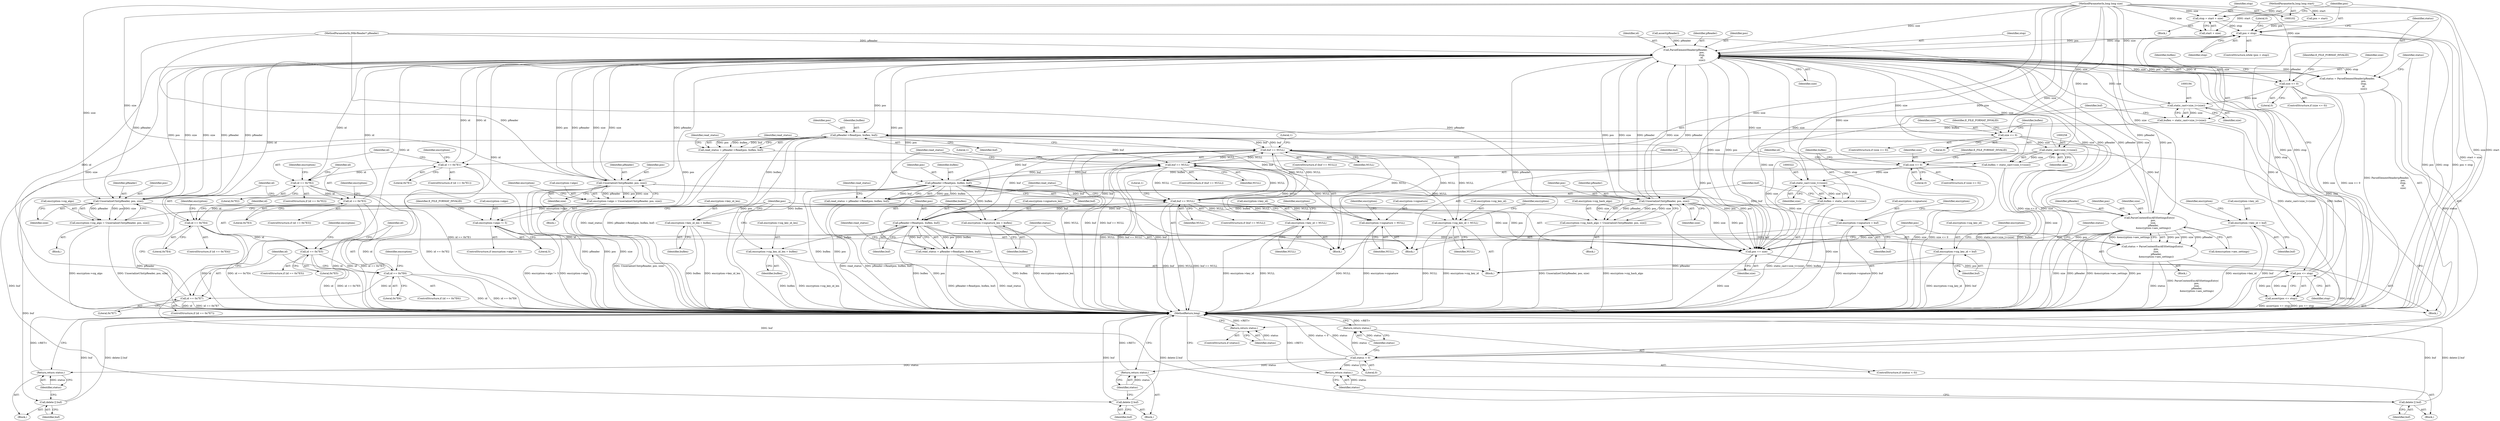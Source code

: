 digraph "1_Android_04839626ed859623901ebd3a5fd483982186b59d_187@integer" {
"1000117" [label="(Call,stop = start + size)"];
"1000103" [label="(MethodParameterIn,long long start)"];
"1000104" [label="(MethodParameterIn,long long size)"];
"1000123" [label="(Call,pos < stop)"];
"1000132" [label="(Call,ParseElementHeader(pReader,\n                                           pos,\n                                           stop,\n                                           id,\n                                           size))"];
"1000130" [label="(Call,status = ParseElementHeader(pReader,\n                                           pos,\n                                           stop,\n                                           id,\n                                           size))"];
"1000139" [label="(Call,status < 0)"];
"1000142" [label="(Return,return status;)"];
"1000217" [label="(Return,return status;)"];
"1000281" [label="(Return,return status;)"];
"1000345" [label="(Return,return status;)"];
"1000145" [label="(Call,id == 0x7E1)"];
"1000167" [label="(Call,id == 0x7E2)"];
"1000231" [label="(Call,id == 0x7E3)"];
"1000295" [label="(Call,id == 0x7E4)"];
"1000359" [label="(Call,id == 0x7E5)"];
"1000373" [label="(Call,id == 0x7E6)"];
"1000387" [label="(Call,id == 0x7E7)"];
"1000153" [label="(Call,UnserializeUInt(pReader, pos, size))"];
"1000149" [label="(Call,encryption->algo = UnserializeUInt(pReader, pos, size))"];
"1000158" [label="(Call,encryption->algo != 5)"];
"1000406" [label="(Call,pos += size)"];
"1000410" [label="(Call,pos <= stop)"];
"1000409" [label="(Call,assert(pos <= stop))"];
"1000185" [label="(Call,size <= 0)"];
"1000193" [label="(Call,static_cast<size_t>(size))"];
"1000191" [label="(Call,buflen = static_cast<size_t>(size))"];
"1000208" [label="(Call,pReader->Read(pos, buflen, buf))"];
"1000199" [label="(Call,buf == NULL)"];
"1000174" [label="(Call,encryption->key_id = NULL)"];
"1000238" [label="(Call,encryption->signature = NULL)"];
"1000263" [label="(Call,buf == NULL)"];
"1000272" [label="(Call,pReader->Read(pos, buflen, buf))"];
"1000270" [label="(Call,read_status = pReader->Read(pos, buflen, buf))"];
"1000279" [label="(Call,delete [] buf)"];
"1000283" [label="(Call,encryption->signature = buf)"];
"1000288" [label="(Call,encryption->signature_len = buflen)"];
"1000327" [label="(Call,buf == NULL)"];
"1000302" [label="(Call,encryption->sig_key_id = NULL)"];
"1000336" [label="(Call,pReader->Read(pos, buflen, buf))"];
"1000334" [label="(Call,read_status = pReader->Read(pos, buflen, buf))"];
"1000343" [label="(Call,delete [] buf)"];
"1000347" [label="(Call,encryption->sig_key_id = buf)"];
"1000352" [label="(Call,encryption->sig_key_id_len = buflen)"];
"1000206" [label="(Call,read_status = pReader->Read(pos, buflen, buf))"];
"1000215" [label="(Call,delete [] buf)"];
"1000219" [label="(Call,encryption->key_id = buf)"];
"1000224" [label="(Call,encryption->key_id_len = buflen)"];
"1000249" [label="(Call,size <= 0)"];
"1000257" [label="(Call,static_cast<size_t>(size))"];
"1000255" [label="(Call,buflen = static_cast<size_t>(size))"];
"1000313" [label="(Call,size <= 0)"];
"1000321" [label="(Call,static_cast<size_t>(size))"];
"1000319" [label="(Call,buflen = static_cast<size_t>(size))"];
"1000367" [label="(Call,UnserializeUInt(pReader, pos, size))"];
"1000363" [label="(Call,encryption->sig_algo = UnserializeUInt(pReader, pos, size))"];
"1000381" [label="(Call,UnserializeUInt(pReader, pos, size))"];
"1000377" [label="(Call,encryption->sig_hash_algo = UnserializeUInt(pReader, pos, size))"];
"1000394" [label="(Call,ParseContentEncAESSettingsEntry(\n          pos,\n          size,\n          pReader,\n          &encryption->aes_settings))"];
"1000392" [label="(Call,status = ParseContentEncAESSettingsEntry(\n          pos,\n          size,\n          pReader,\n          &encryption->aes_settings))"];
"1000404" [label="(Return,return status;)"];
"1000231" [label="(Call,id == 0x7E3)"];
"1000383" [label="(Identifier,pos)"];
"1000321" [label="(Call,static_cast<size_t>(size))"];
"1000170" [label="(Block,)"];
"1000200" [label="(Identifier,buf)"];
"1000332" [label="(Literal,1)"];
"1000284" [label="(Call,encryption->signature)"];
"1000347" [label="(Call,encryption->sig_key_id = buf)"];
"1000314" [label="(Identifier,size)"];
"1000256" [label="(Identifier,buflen)"];
"1000118" [label="(Identifier,stop)"];
"1000147" [label="(Literal,0x7E1)"];
"1000207" [label="(Identifier,read_status)"];
"1000108" [label="(Call,assert(pReader))"];
"1000249" [label="(Call,size <= 0)"];
"1000262" [label="(ControlStructure,if (buf == NULL))"];
"1000225" [label="(Call,encryption->key_id_len)"];
"1000133" [label="(Identifier,pReader)"];
"1000344" [label="(Identifier,buf)"];
"1000348" [label="(Call,encryption->sig_key_id)"];
"1000404" [label="(Return,return status;)"];
"1000283" [label="(Call,encryption->signature = buf)"];
"1000210" [label="(Identifier,buflen)"];
"1000278" [label="(Block,)"];
"1000178" [label="(Identifier,NULL)"];
"1000199" [label="(Call,buf == NULL)"];
"1000137" [label="(Identifier,size)"];
"1000289" [label="(Call,encryption->signature_len)"];
"1000149" [label="(Call,encryption->algo = UnserializeUInt(pReader, pos, size))"];
"1000123" [label="(Call,pos < stop)"];
"1000410" [label="(Call,pos <= stop)"];
"1000370" [label="(Identifier,size)"];
"1000134" [label="(Identifier,pos)"];
"1000157" [label="(ControlStructure,if (encryption->algo != 5))"];
"1000228" [label="(Identifier,buflen)"];
"1000132" [label="(Call,ParseElementHeader(pReader,\n                                           pos,\n                                           stop,\n                                           id,\n                                           size))"];
"1000309" [label="(Identifier,encryption)"];
"1000337" [label="(Identifier,pos)"];
"1000234" [label="(Block,)"];
"1000259" [label="(Identifier,size)"];
"1000317" [label="(Identifier,E_FILE_FORMAT_INVALID)"];
"1000356" [label="(Identifier,buflen)"];
"1000124" [label="(Identifier,pos)"];
"1000319" [label="(Call,buflen = static_cast<size_t>(size))"];
"1000257" [label="(Call,static_cast<size_t>(size))"];
"1000271" [label="(Identifier,read_status)"];
"1000381" [label="(Call,UnserializeUInt(pReader, pos, size))"];
"1000146" [label="(Identifier,id)"];
"1000292" [label="(Identifier,buflen)"];
"1000219" [label="(Call,encryption->key_id = buf)"];
"1000275" [label="(Identifier,buf)"];
"1000328" [label="(Identifier,buf)"];
"1000394" [label="(Call,ParseContentEncAESSettingsEntry(\n          pos,\n          size,\n          pReader,\n          &encryption->aes_settings))"];
"1000242" [label="(Identifier,NULL)"];
"1000343" [label="(Call,delete [] buf)"];
"1000323" [label="(Identifier,size)"];
"1000230" [label="(ControlStructure,if (id == 0x7E3))"];
"1000377" [label="(Call,encryption->sig_hash_algo = UnserializeUInt(pReader, pos, size))"];
"1000280" [label="(Identifier,buf)"];
"1000195" [label="(Identifier,size)"];
"1000403" [label="(Identifier,status)"];
"1000245" [label="(Identifier,encryption)"];
"1000329" [label="(Identifier,NULL)"];
"1000393" [label="(Identifier,status)"];
"1000144" [label="(ControlStructure,if (id == 0x7E1))"];
"1000125" [label="(Identifier,stop)"];
"1000303" [label="(Call,encryption->sig_key_id)"];
"1000107" [label="(Block,)"];
"1000398" [label="(Call,&encryption->aes_settings)"];
"1000407" [label="(Identifier,pos)"];
"1000313" [label="(Call,size <= 0)"];
"1000335" [label="(Identifier,read_status)"];
"1000352" [label="(Call,encryption->sig_key_id_len = buflen)"];
"1000287" [label="(Identifier,buf)"];
"1000226" [label="(Identifier,encryption)"];
"1000131" [label="(Identifier,status)"];
"1000264" [label="(Identifier,buf)"];
"1000334" [label="(Call,read_status = pReader->Read(pos, buflen, buf))"];
"1000138" [label="(ControlStructure,if (status < 0))"];
"1000358" [label="(ControlStructure,if (id == 0x7E5))"];
"1000406" [label="(Call,pos += size)"];
"1000162" [label="(Literal,5)"];
"1000143" [label="(Identifier,status)"];
"1000302" [label="(Call,encryption->sig_key_id = NULL)"];
"1000130" [label="(Call,status = ParseElementHeader(pReader,\n                                           pos,\n                                           stop,\n                                           id,\n                                           size))"];
"1000216" [label="(Identifier,buf)"];
"1000184" [label="(ControlStructure,if (size <= 0))"];
"1000367" [label="(Call,UnserializeUInt(pReader, pos, size))"];
"1000238" [label="(Call,encryption->signature = NULL)"];
"1000175" [label="(Call,encryption->key_id)"];
"1000141" [label="(Literal,0)"];
"1000117" [label="(Call,stop = start + size)"];
"1000277" [label="(Identifier,read_status)"];
"1000250" [label="(Identifier,size)"];
"1000376" [label="(Block,)"];
"1000172" [label="(Identifier,encryption)"];
"1000268" [label="(Literal,1)"];
"1000191" [label="(Call,buflen = static_cast<size_t>(size))"];
"1000140" [label="(Identifier,status)"];
"1000389" [label="(Literal,0x7E7)"];
"1000392" [label="(Call,status = ParseContentEncAESSettingsEntry(\n          pos,\n          size,\n          pReader,\n          &encryption->aes_settings))"];
"1000273" [label="(Identifier,pos)"];
"1000397" [label="(Identifier,pReader)"];
"1000345" [label="(Return,return status;)"];
"1000288" [label="(Call,encryption->signature_len = buflen)"];
"1000122" [label="(ControlStructure,while (pos < stop))"];
"1000139" [label="(Call,status < 0)"];
"1000232" [label="(Identifier,id)"];
"1000395" [label="(Identifier,pos)"];
"1000174" [label="(Call,encryption->key_id = NULL)"];
"1000251" [label="(Literal,0)"];
"1000414" [label="(Literal,0)"];
"1000126" [label="(Block,)"];
"1000148" [label="(Block,)"];
"1000270" [label="(Call,read_status = pReader->Read(pos, buflen, buf))"];
"1000233" [label="(Literal,0x7E3)"];
"1000375" [label="(Literal,0x7E6)"];
"1000192" [label="(Identifier,buflen)"];
"1000363" [label="(Call,encryption->sig_algo = UnserializeUInt(pReader, pos, size))"];
"1000213" [label="(Identifier,read_status)"];
"1000158" [label="(Call,encryption->algo != 5)"];
"1000198" [label="(ControlStructure,if (buf == NULL))"];
"1000208" [label="(Call,pReader->Read(pos, buflen, buf))"];
"1000154" [label="(Identifier,pReader)"];
"1000364" [label="(Call,encryption->sig_algo)"];
"1000103" [label="(MethodParameterIn,long long start)"];
"1000186" [label="(Identifier,size)"];
"1000315" [label="(Literal,0)"];
"1000193" [label="(Call,static_cast<size_t>(size))"];
"1000379" [label="(Identifier,encryption)"];
"1000306" [label="(Identifier,NULL)"];
"1000362" [label="(Block,)"];
"1000215" [label="(Call,delete [] buf)"];
"1000411" [label="(Identifier,pos)"];
"1000326" [label="(ControlStructure,if (buf == NULL))"];
"1000339" [label="(Identifier,buf)"];
"1000368" [label="(Identifier,pReader)"];
"1000167" [label="(Call,id == 0x7E2)"];
"1000153" [label="(Call,UnserializeUInt(pReader, pos, size))"];
"1000217" [label="(Return,return status;)"];
"1000295" [label="(Call,id == 0x7E4)"];
"1000185" [label="(Call,size <= 0)"];
"1000412" [label="(Identifier,stop)"];
"1000360" [label="(Identifier,id)"];
"1000265" [label="(Identifier,NULL)"];
"1000351" [label="(Identifier,buf)"];
"1000155" [label="(Identifier,pos)"];
"1000341" [label="(Identifier,read_status)"];
"1000204" [label="(Literal,1)"];
"1000220" [label="(Call,encryption->key_id)"];
"1000135" [label="(Identifier,stop)"];
"1000201" [label="(Identifier,NULL)"];
"1000384" [label="(Identifier,size)"];
"1000239" [label="(Call,encryption->signature)"];
"1000382" [label="(Identifier,pReader)"];
"1000189" [label="(Identifier,E_FILE_FORMAT_INVALID)"];
"1000168" [label="(Identifier,id)"];
"1000297" [label="(Literal,0x7E4)"];
"1000390" [label="(Block,)"];
"1000272" [label="(Call,pReader->Read(pos, buflen, buf))"];
"1000298" [label="(Block,)"];
"1000290" [label="(Identifier,encryption)"];
"1000300" [label="(Identifier,encryption)"];
"1000346" [label="(Identifier,status)"];
"1000281" [label="(Return,return status;)"];
"1000164" [label="(Identifier,E_FILE_FORMAT_INVALID)"];
"1000373" [label="(Call,id == 0x7E6)"];
"1000223" [label="(Identifier,buf)"];
"1000169" [label="(Literal,0x7E2)"];
"1000113" [label="(Call,pos = start)"];
"1000296" [label="(Identifier,id)"];
"1000415" [label="(MethodReturn,long)"];
"1000388" [label="(Identifier,id)"];
"1000263" [label="(Call,buf == NULL)"];
"1000214" [label="(Block,)"];
"1000218" [label="(Identifier,status)"];
"1000166" [label="(ControlStructure,if (id == 0x7E2))"];
"1000274" [label="(Identifier,buflen)"];
"1000327" [label="(Call,buf == NULL)"];
"1000206" [label="(Call,read_status = pReader->Read(pos, buflen, buf))"];
"1000160" [label="(Identifier,encryption)"];
"1000187" [label="(Literal,0)"];
"1000387" [label="(Call,id == 0x7E7)"];
"1000248" [label="(ControlStructure,if (size <= 0))"];
"1000336" [label="(Call,pReader->Read(pos, buflen, buf))"];
"1000365" [label="(Identifier,encryption)"];
"1000386" [label="(ControlStructure,if (id == 0x7E7))"];
"1000361" [label="(Literal,0x7E5)"];
"1000408" [label="(Identifier,size)"];
"1000279" [label="(Call,delete [] buf)"];
"1000224" [label="(Call,encryption->key_id_len = buflen)"];
"1000354" [label="(Identifier,encryption)"];
"1000294" [label="(ControlStructure,if (id == 0x7E4))"];
"1000209" [label="(Identifier,pos)"];
"1000338" [label="(Identifier,buflen)"];
"1000342" [label="(Block,)"];
"1000151" [label="(Identifier,encryption)"];
"1000369" [label="(Identifier,pos)"];
"1000181" [label="(Identifier,encryption)"];
"1000150" [label="(Call,encryption->algo)"];
"1000136" [label="(Identifier,id)"];
"1000253" [label="(Identifier,E_FILE_FORMAT_INVALID)"];
"1000374" [label="(Identifier,id)"];
"1000372" [label="(ControlStructure,if (id == 0x7E6))"];
"1000236" [label="(Identifier,encryption)"];
"1000396" [label="(Identifier,size)"];
"1000312" [label="(ControlStructure,if (size <= 0))"];
"1000402" [label="(ControlStructure,if (status))"];
"1000142" [label="(Return,return status;)"];
"1000282" [label="(Identifier,status)"];
"1000105" [label="(MethodParameterIn,IMkvReader* pReader)"];
"1000104" [label="(MethodParameterIn,long long size)"];
"1000359" [label="(Call,id == 0x7E5)"];
"1000156" [label="(Identifier,size)"];
"1000353" [label="(Call,encryption->sig_key_id_len)"];
"1000378" [label="(Call,encryption->sig_hash_algo)"];
"1000409" [label="(Call,assert(pos <= stop))"];
"1000405" [label="(Identifier,status)"];
"1000320" [label="(Identifier,buflen)"];
"1000159" [label="(Call,encryption->algo)"];
"1000255" [label="(Call,buflen = static_cast<size_t>(size))"];
"1000119" [label="(Call,start + size)"];
"1000211" [label="(Identifier,buf)"];
"1000145" [label="(Call,id == 0x7E1)"];
"1000117" -> "1000107"  [label="AST: "];
"1000117" -> "1000119"  [label="CFG: "];
"1000118" -> "1000117"  [label="AST: "];
"1000119" -> "1000117"  [label="AST: "];
"1000124" -> "1000117"  [label="CFG: "];
"1000117" -> "1000415"  [label="DDG: start + size"];
"1000103" -> "1000117"  [label="DDG: start"];
"1000104" -> "1000117"  [label="DDG: size"];
"1000117" -> "1000123"  [label="DDG: stop"];
"1000103" -> "1000102"  [label="AST: "];
"1000103" -> "1000415"  [label="DDG: start"];
"1000103" -> "1000113"  [label="DDG: start"];
"1000103" -> "1000119"  [label="DDG: start"];
"1000104" -> "1000102"  [label="AST: "];
"1000104" -> "1000415"  [label="DDG: size"];
"1000104" -> "1000119"  [label="DDG: size"];
"1000104" -> "1000132"  [label="DDG: size"];
"1000104" -> "1000153"  [label="DDG: size"];
"1000104" -> "1000185"  [label="DDG: size"];
"1000104" -> "1000193"  [label="DDG: size"];
"1000104" -> "1000249"  [label="DDG: size"];
"1000104" -> "1000257"  [label="DDG: size"];
"1000104" -> "1000313"  [label="DDG: size"];
"1000104" -> "1000321"  [label="DDG: size"];
"1000104" -> "1000367"  [label="DDG: size"];
"1000104" -> "1000381"  [label="DDG: size"];
"1000104" -> "1000394"  [label="DDG: size"];
"1000104" -> "1000406"  [label="DDG: size"];
"1000123" -> "1000122"  [label="AST: "];
"1000123" -> "1000125"  [label="CFG: "];
"1000124" -> "1000123"  [label="AST: "];
"1000125" -> "1000123"  [label="AST: "];
"1000131" -> "1000123"  [label="CFG: "];
"1000414" -> "1000123"  [label="CFG: "];
"1000123" -> "1000415"  [label="DDG: stop"];
"1000123" -> "1000415"  [label="DDG: pos < stop"];
"1000123" -> "1000415"  [label="DDG: pos"];
"1000410" -> "1000123"  [label="DDG: pos"];
"1000410" -> "1000123"  [label="DDG: stop"];
"1000113" -> "1000123"  [label="DDG: pos"];
"1000123" -> "1000132"  [label="DDG: pos"];
"1000123" -> "1000132"  [label="DDG: stop"];
"1000132" -> "1000130"  [label="AST: "];
"1000132" -> "1000137"  [label="CFG: "];
"1000133" -> "1000132"  [label="AST: "];
"1000134" -> "1000132"  [label="AST: "];
"1000135" -> "1000132"  [label="AST: "];
"1000136" -> "1000132"  [label="AST: "];
"1000137" -> "1000132"  [label="AST: "];
"1000130" -> "1000132"  [label="CFG: "];
"1000132" -> "1000415"  [label="DDG: pos"];
"1000132" -> "1000415"  [label="DDG: pReader"];
"1000132" -> "1000415"  [label="DDG: stop"];
"1000132" -> "1000415"  [label="DDG: id"];
"1000132" -> "1000415"  [label="DDG: size"];
"1000132" -> "1000130"  [label="DDG: id"];
"1000132" -> "1000130"  [label="DDG: size"];
"1000132" -> "1000130"  [label="DDG: pReader"];
"1000132" -> "1000130"  [label="DDG: stop"];
"1000132" -> "1000130"  [label="DDG: pos"];
"1000394" -> "1000132"  [label="DDG: pReader"];
"1000394" -> "1000132"  [label="DDG: size"];
"1000367" -> "1000132"  [label="DDG: pReader"];
"1000367" -> "1000132"  [label="DDG: size"];
"1000153" -> "1000132"  [label="DDG: pReader"];
"1000153" -> "1000132"  [label="DDG: size"];
"1000381" -> "1000132"  [label="DDG: pReader"];
"1000381" -> "1000132"  [label="DDG: size"];
"1000108" -> "1000132"  [label="DDG: pReader"];
"1000105" -> "1000132"  [label="DDG: pReader"];
"1000167" -> "1000132"  [label="DDG: id"];
"1000295" -> "1000132"  [label="DDG: id"];
"1000387" -> "1000132"  [label="DDG: id"];
"1000359" -> "1000132"  [label="DDG: id"];
"1000231" -> "1000132"  [label="DDG: id"];
"1000373" -> "1000132"  [label="DDG: id"];
"1000145" -> "1000132"  [label="DDG: id"];
"1000193" -> "1000132"  [label="DDG: size"];
"1000321" -> "1000132"  [label="DDG: size"];
"1000257" -> "1000132"  [label="DDG: size"];
"1000132" -> "1000145"  [label="DDG: id"];
"1000132" -> "1000153"  [label="DDG: pReader"];
"1000132" -> "1000153"  [label="DDG: pos"];
"1000132" -> "1000153"  [label="DDG: size"];
"1000132" -> "1000185"  [label="DDG: size"];
"1000132" -> "1000208"  [label="DDG: pos"];
"1000132" -> "1000249"  [label="DDG: size"];
"1000132" -> "1000272"  [label="DDG: pos"];
"1000132" -> "1000313"  [label="DDG: size"];
"1000132" -> "1000336"  [label="DDG: pos"];
"1000132" -> "1000367"  [label="DDG: pReader"];
"1000132" -> "1000367"  [label="DDG: pos"];
"1000132" -> "1000367"  [label="DDG: size"];
"1000132" -> "1000381"  [label="DDG: pReader"];
"1000132" -> "1000381"  [label="DDG: pos"];
"1000132" -> "1000381"  [label="DDG: size"];
"1000132" -> "1000394"  [label="DDG: pos"];
"1000132" -> "1000394"  [label="DDG: size"];
"1000132" -> "1000394"  [label="DDG: pReader"];
"1000132" -> "1000406"  [label="DDG: size"];
"1000132" -> "1000406"  [label="DDG: pos"];
"1000132" -> "1000410"  [label="DDG: stop"];
"1000130" -> "1000126"  [label="AST: "];
"1000131" -> "1000130"  [label="AST: "];
"1000140" -> "1000130"  [label="CFG: "];
"1000130" -> "1000415"  [label="DDG: ParseElementHeader(pReader,\n                                           pos,\n                                           stop,\n                                           id,\n                                           size)"];
"1000130" -> "1000139"  [label="DDG: status"];
"1000139" -> "1000138"  [label="AST: "];
"1000139" -> "1000141"  [label="CFG: "];
"1000140" -> "1000139"  [label="AST: "];
"1000141" -> "1000139"  [label="AST: "];
"1000143" -> "1000139"  [label="CFG: "];
"1000146" -> "1000139"  [label="CFG: "];
"1000139" -> "1000415"  [label="DDG: status < 0"];
"1000139" -> "1000415"  [label="DDG: status"];
"1000139" -> "1000142"  [label="DDG: status"];
"1000139" -> "1000217"  [label="DDG: status"];
"1000139" -> "1000281"  [label="DDG: status"];
"1000139" -> "1000345"  [label="DDG: status"];
"1000142" -> "1000138"  [label="AST: "];
"1000142" -> "1000143"  [label="CFG: "];
"1000143" -> "1000142"  [label="AST: "];
"1000415" -> "1000142"  [label="CFG: "];
"1000142" -> "1000415"  [label="DDG: <RET>"];
"1000143" -> "1000142"  [label="DDG: status"];
"1000217" -> "1000214"  [label="AST: "];
"1000217" -> "1000218"  [label="CFG: "];
"1000218" -> "1000217"  [label="AST: "];
"1000415" -> "1000217"  [label="CFG: "];
"1000217" -> "1000415"  [label="DDG: <RET>"];
"1000218" -> "1000217"  [label="DDG: status"];
"1000281" -> "1000278"  [label="AST: "];
"1000281" -> "1000282"  [label="CFG: "];
"1000282" -> "1000281"  [label="AST: "];
"1000415" -> "1000281"  [label="CFG: "];
"1000281" -> "1000415"  [label="DDG: <RET>"];
"1000282" -> "1000281"  [label="DDG: status"];
"1000345" -> "1000342"  [label="AST: "];
"1000345" -> "1000346"  [label="CFG: "];
"1000346" -> "1000345"  [label="AST: "];
"1000415" -> "1000345"  [label="CFG: "];
"1000345" -> "1000415"  [label="DDG: <RET>"];
"1000346" -> "1000345"  [label="DDG: status"];
"1000145" -> "1000144"  [label="AST: "];
"1000145" -> "1000147"  [label="CFG: "];
"1000146" -> "1000145"  [label="AST: "];
"1000147" -> "1000145"  [label="AST: "];
"1000151" -> "1000145"  [label="CFG: "];
"1000168" -> "1000145"  [label="CFG: "];
"1000145" -> "1000415"  [label="DDG: id == 0x7E1"];
"1000145" -> "1000415"  [label="DDG: id"];
"1000145" -> "1000167"  [label="DDG: id"];
"1000167" -> "1000166"  [label="AST: "];
"1000167" -> "1000169"  [label="CFG: "];
"1000168" -> "1000167"  [label="AST: "];
"1000169" -> "1000167"  [label="AST: "];
"1000172" -> "1000167"  [label="CFG: "];
"1000232" -> "1000167"  [label="CFG: "];
"1000167" -> "1000415"  [label="DDG: id"];
"1000167" -> "1000415"  [label="DDG: id == 0x7E2"];
"1000167" -> "1000231"  [label="DDG: id"];
"1000231" -> "1000230"  [label="AST: "];
"1000231" -> "1000233"  [label="CFG: "];
"1000232" -> "1000231"  [label="AST: "];
"1000233" -> "1000231"  [label="AST: "];
"1000236" -> "1000231"  [label="CFG: "];
"1000296" -> "1000231"  [label="CFG: "];
"1000231" -> "1000415"  [label="DDG: id == 0x7E3"];
"1000231" -> "1000415"  [label="DDG: id"];
"1000231" -> "1000295"  [label="DDG: id"];
"1000295" -> "1000294"  [label="AST: "];
"1000295" -> "1000297"  [label="CFG: "];
"1000296" -> "1000295"  [label="AST: "];
"1000297" -> "1000295"  [label="AST: "];
"1000300" -> "1000295"  [label="CFG: "];
"1000360" -> "1000295"  [label="CFG: "];
"1000295" -> "1000415"  [label="DDG: id"];
"1000295" -> "1000415"  [label="DDG: id == 0x7E4"];
"1000295" -> "1000359"  [label="DDG: id"];
"1000359" -> "1000358"  [label="AST: "];
"1000359" -> "1000361"  [label="CFG: "];
"1000360" -> "1000359"  [label="AST: "];
"1000361" -> "1000359"  [label="AST: "];
"1000365" -> "1000359"  [label="CFG: "];
"1000374" -> "1000359"  [label="CFG: "];
"1000359" -> "1000415"  [label="DDG: id"];
"1000359" -> "1000415"  [label="DDG: id == 0x7E5"];
"1000359" -> "1000373"  [label="DDG: id"];
"1000373" -> "1000372"  [label="AST: "];
"1000373" -> "1000375"  [label="CFG: "];
"1000374" -> "1000373"  [label="AST: "];
"1000375" -> "1000373"  [label="AST: "];
"1000379" -> "1000373"  [label="CFG: "];
"1000388" -> "1000373"  [label="CFG: "];
"1000373" -> "1000415"  [label="DDG: id == 0x7E6"];
"1000373" -> "1000415"  [label="DDG: id"];
"1000373" -> "1000387"  [label="DDG: id"];
"1000387" -> "1000386"  [label="AST: "];
"1000387" -> "1000389"  [label="CFG: "];
"1000388" -> "1000387"  [label="AST: "];
"1000389" -> "1000387"  [label="AST: "];
"1000393" -> "1000387"  [label="CFG: "];
"1000407" -> "1000387"  [label="CFG: "];
"1000387" -> "1000415"  [label="DDG: id"];
"1000387" -> "1000415"  [label="DDG: id == 0x7E7"];
"1000153" -> "1000149"  [label="AST: "];
"1000153" -> "1000156"  [label="CFG: "];
"1000154" -> "1000153"  [label="AST: "];
"1000155" -> "1000153"  [label="AST: "];
"1000156" -> "1000153"  [label="AST: "];
"1000149" -> "1000153"  [label="CFG: "];
"1000153" -> "1000415"  [label="DDG: pReader"];
"1000153" -> "1000415"  [label="DDG: pos"];
"1000153" -> "1000415"  [label="DDG: size"];
"1000153" -> "1000149"  [label="DDG: pReader"];
"1000153" -> "1000149"  [label="DDG: pos"];
"1000153" -> "1000149"  [label="DDG: size"];
"1000105" -> "1000153"  [label="DDG: pReader"];
"1000153" -> "1000406"  [label="DDG: size"];
"1000153" -> "1000406"  [label="DDG: pos"];
"1000149" -> "1000148"  [label="AST: "];
"1000150" -> "1000149"  [label="AST: "];
"1000160" -> "1000149"  [label="CFG: "];
"1000149" -> "1000415"  [label="DDG: UnserializeUInt(pReader, pos, size)"];
"1000149" -> "1000158"  [label="DDG: encryption->algo"];
"1000158" -> "1000157"  [label="AST: "];
"1000158" -> "1000162"  [label="CFG: "];
"1000159" -> "1000158"  [label="AST: "];
"1000162" -> "1000158"  [label="AST: "];
"1000164" -> "1000158"  [label="CFG: "];
"1000407" -> "1000158"  [label="CFG: "];
"1000158" -> "1000415"  [label="DDG: encryption->algo"];
"1000158" -> "1000415"  [label="DDG: encryption->algo != 5"];
"1000406" -> "1000126"  [label="AST: "];
"1000406" -> "1000408"  [label="CFG: "];
"1000407" -> "1000406"  [label="AST: "];
"1000408" -> "1000406"  [label="AST: "];
"1000411" -> "1000406"  [label="CFG: "];
"1000406" -> "1000415"  [label="DDG: size"];
"1000193" -> "1000406"  [label="DDG: size"];
"1000321" -> "1000406"  [label="DDG: size"];
"1000257" -> "1000406"  [label="DDG: size"];
"1000394" -> "1000406"  [label="DDG: size"];
"1000394" -> "1000406"  [label="DDG: pos"];
"1000367" -> "1000406"  [label="DDG: size"];
"1000367" -> "1000406"  [label="DDG: pos"];
"1000381" -> "1000406"  [label="DDG: size"];
"1000381" -> "1000406"  [label="DDG: pos"];
"1000272" -> "1000406"  [label="DDG: pos"];
"1000336" -> "1000406"  [label="DDG: pos"];
"1000208" -> "1000406"  [label="DDG: pos"];
"1000406" -> "1000410"  [label="DDG: pos"];
"1000410" -> "1000409"  [label="AST: "];
"1000410" -> "1000412"  [label="CFG: "];
"1000411" -> "1000410"  [label="AST: "];
"1000412" -> "1000410"  [label="AST: "];
"1000409" -> "1000410"  [label="CFG: "];
"1000410" -> "1000409"  [label="DDG: pos"];
"1000410" -> "1000409"  [label="DDG: stop"];
"1000409" -> "1000126"  [label="AST: "];
"1000124" -> "1000409"  [label="CFG: "];
"1000409" -> "1000415"  [label="DDG: assert(pos <= stop)"];
"1000409" -> "1000415"  [label="DDG: pos <= stop"];
"1000185" -> "1000184"  [label="AST: "];
"1000185" -> "1000187"  [label="CFG: "];
"1000186" -> "1000185"  [label="AST: "];
"1000187" -> "1000185"  [label="AST: "];
"1000189" -> "1000185"  [label="CFG: "];
"1000192" -> "1000185"  [label="CFG: "];
"1000185" -> "1000415"  [label="DDG: size"];
"1000185" -> "1000415"  [label="DDG: size <= 0"];
"1000185" -> "1000193"  [label="DDG: size"];
"1000193" -> "1000191"  [label="AST: "];
"1000193" -> "1000195"  [label="CFG: "];
"1000194" -> "1000193"  [label="AST: "];
"1000195" -> "1000193"  [label="AST: "];
"1000191" -> "1000193"  [label="CFG: "];
"1000193" -> "1000415"  [label="DDG: size"];
"1000193" -> "1000191"  [label="DDG: size"];
"1000191" -> "1000170"  [label="AST: "];
"1000192" -> "1000191"  [label="AST: "];
"1000200" -> "1000191"  [label="CFG: "];
"1000191" -> "1000415"  [label="DDG: static_cast<size_t>(size)"];
"1000191" -> "1000415"  [label="DDG: buflen"];
"1000191" -> "1000208"  [label="DDG: buflen"];
"1000208" -> "1000206"  [label="AST: "];
"1000208" -> "1000211"  [label="CFG: "];
"1000209" -> "1000208"  [label="AST: "];
"1000210" -> "1000208"  [label="AST: "];
"1000211" -> "1000208"  [label="AST: "];
"1000206" -> "1000208"  [label="CFG: "];
"1000208" -> "1000415"  [label="DDG: pos"];
"1000208" -> "1000415"  [label="DDG: buflen"];
"1000208" -> "1000199"  [label="DDG: buf"];
"1000208" -> "1000206"  [label="DDG: pos"];
"1000208" -> "1000206"  [label="DDG: buflen"];
"1000208" -> "1000206"  [label="DDG: buf"];
"1000199" -> "1000208"  [label="DDG: buf"];
"1000208" -> "1000215"  [label="DDG: buf"];
"1000208" -> "1000219"  [label="DDG: buf"];
"1000208" -> "1000224"  [label="DDG: buflen"];
"1000208" -> "1000263"  [label="DDG: buf"];
"1000208" -> "1000327"  [label="DDG: buf"];
"1000199" -> "1000198"  [label="AST: "];
"1000199" -> "1000201"  [label="CFG: "];
"1000200" -> "1000199"  [label="AST: "];
"1000201" -> "1000199"  [label="AST: "];
"1000204" -> "1000199"  [label="CFG: "];
"1000207" -> "1000199"  [label="CFG: "];
"1000199" -> "1000415"  [label="DDG: NULL"];
"1000199" -> "1000415"  [label="DDG: buf"];
"1000199" -> "1000415"  [label="DDG: buf == NULL"];
"1000199" -> "1000174"  [label="DDG: NULL"];
"1000336" -> "1000199"  [label="DDG: buf"];
"1000272" -> "1000199"  [label="DDG: buf"];
"1000263" -> "1000199"  [label="DDG: NULL"];
"1000327" -> "1000199"  [label="DDG: NULL"];
"1000199" -> "1000238"  [label="DDG: NULL"];
"1000199" -> "1000263"  [label="DDG: NULL"];
"1000199" -> "1000302"  [label="DDG: NULL"];
"1000199" -> "1000327"  [label="DDG: NULL"];
"1000174" -> "1000170"  [label="AST: "];
"1000174" -> "1000178"  [label="CFG: "];
"1000175" -> "1000174"  [label="AST: "];
"1000178" -> "1000174"  [label="AST: "];
"1000181" -> "1000174"  [label="CFG: "];
"1000174" -> "1000415"  [label="DDG: NULL"];
"1000174" -> "1000415"  [label="DDG: encryption->key_id"];
"1000263" -> "1000174"  [label="DDG: NULL"];
"1000327" -> "1000174"  [label="DDG: NULL"];
"1000238" -> "1000234"  [label="AST: "];
"1000238" -> "1000242"  [label="CFG: "];
"1000239" -> "1000238"  [label="AST: "];
"1000242" -> "1000238"  [label="AST: "];
"1000245" -> "1000238"  [label="CFG: "];
"1000238" -> "1000415"  [label="DDG: encryption->signature"];
"1000238" -> "1000415"  [label="DDG: NULL"];
"1000263" -> "1000238"  [label="DDG: NULL"];
"1000327" -> "1000238"  [label="DDG: NULL"];
"1000263" -> "1000262"  [label="AST: "];
"1000263" -> "1000265"  [label="CFG: "];
"1000264" -> "1000263"  [label="AST: "];
"1000265" -> "1000263"  [label="AST: "];
"1000268" -> "1000263"  [label="CFG: "];
"1000271" -> "1000263"  [label="CFG: "];
"1000263" -> "1000415"  [label="DDG: NULL"];
"1000263" -> "1000415"  [label="DDG: buf == NULL"];
"1000263" -> "1000415"  [label="DDG: buf"];
"1000336" -> "1000263"  [label="DDG: buf"];
"1000272" -> "1000263"  [label="DDG: buf"];
"1000327" -> "1000263"  [label="DDG: NULL"];
"1000263" -> "1000272"  [label="DDG: buf"];
"1000263" -> "1000302"  [label="DDG: NULL"];
"1000263" -> "1000327"  [label="DDG: NULL"];
"1000272" -> "1000270"  [label="AST: "];
"1000272" -> "1000275"  [label="CFG: "];
"1000273" -> "1000272"  [label="AST: "];
"1000274" -> "1000272"  [label="AST: "];
"1000275" -> "1000272"  [label="AST: "];
"1000270" -> "1000272"  [label="CFG: "];
"1000272" -> "1000415"  [label="DDG: buflen"];
"1000272" -> "1000415"  [label="DDG: pos"];
"1000272" -> "1000270"  [label="DDG: pos"];
"1000272" -> "1000270"  [label="DDG: buflen"];
"1000272" -> "1000270"  [label="DDG: buf"];
"1000255" -> "1000272"  [label="DDG: buflen"];
"1000272" -> "1000279"  [label="DDG: buf"];
"1000272" -> "1000283"  [label="DDG: buf"];
"1000272" -> "1000288"  [label="DDG: buflen"];
"1000272" -> "1000327"  [label="DDG: buf"];
"1000270" -> "1000234"  [label="AST: "];
"1000271" -> "1000270"  [label="AST: "];
"1000277" -> "1000270"  [label="CFG: "];
"1000270" -> "1000415"  [label="DDG: pReader->Read(pos, buflen, buf)"];
"1000270" -> "1000415"  [label="DDG: read_status"];
"1000279" -> "1000278"  [label="AST: "];
"1000279" -> "1000280"  [label="CFG: "];
"1000280" -> "1000279"  [label="AST: "];
"1000282" -> "1000279"  [label="CFG: "];
"1000279" -> "1000415"  [label="DDG: buf"];
"1000279" -> "1000415"  [label="DDG: delete [] buf"];
"1000283" -> "1000234"  [label="AST: "];
"1000283" -> "1000287"  [label="CFG: "];
"1000284" -> "1000283"  [label="AST: "];
"1000287" -> "1000283"  [label="AST: "];
"1000290" -> "1000283"  [label="CFG: "];
"1000283" -> "1000415"  [label="DDG: encryption->signature"];
"1000283" -> "1000415"  [label="DDG: buf"];
"1000288" -> "1000234"  [label="AST: "];
"1000288" -> "1000292"  [label="CFG: "];
"1000289" -> "1000288"  [label="AST: "];
"1000292" -> "1000288"  [label="AST: "];
"1000407" -> "1000288"  [label="CFG: "];
"1000288" -> "1000415"  [label="DDG: buflen"];
"1000288" -> "1000415"  [label="DDG: encryption->signature_len"];
"1000327" -> "1000326"  [label="AST: "];
"1000327" -> "1000329"  [label="CFG: "];
"1000328" -> "1000327"  [label="AST: "];
"1000329" -> "1000327"  [label="AST: "];
"1000332" -> "1000327"  [label="CFG: "];
"1000335" -> "1000327"  [label="CFG: "];
"1000327" -> "1000415"  [label="DDG: buf"];
"1000327" -> "1000415"  [label="DDG: NULL"];
"1000327" -> "1000415"  [label="DDG: buf == NULL"];
"1000327" -> "1000302"  [label="DDG: NULL"];
"1000336" -> "1000327"  [label="DDG: buf"];
"1000327" -> "1000336"  [label="DDG: buf"];
"1000302" -> "1000298"  [label="AST: "];
"1000302" -> "1000306"  [label="CFG: "];
"1000303" -> "1000302"  [label="AST: "];
"1000306" -> "1000302"  [label="AST: "];
"1000309" -> "1000302"  [label="CFG: "];
"1000302" -> "1000415"  [label="DDG: encryption->sig_key_id"];
"1000302" -> "1000415"  [label="DDG: NULL"];
"1000336" -> "1000334"  [label="AST: "];
"1000336" -> "1000339"  [label="CFG: "];
"1000337" -> "1000336"  [label="AST: "];
"1000338" -> "1000336"  [label="AST: "];
"1000339" -> "1000336"  [label="AST: "];
"1000334" -> "1000336"  [label="CFG: "];
"1000336" -> "1000415"  [label="DDG: buflen"];
"1000336" -> "1000415"  [label="DDG: pos"];
"1000336" -> "1000334"  [label="DDG: pos"];
"1000336" -> "1000334"  [label="DDG: buflen"];
"1000336" -> "1000334"  [label="DDG: buf"];
"1000319" -> "1000336"  [label="DDG: buflen"];
"1000336" -> "1000343"  [label="DDG: buf"];
"1000336" -> "1000347"  [label="DDG: buf"];
"1000336" -> "1000352"  [label="DDG: buflen"];
"1000334" -> "1000298"  [label="AST: "];
"1000335" -> "1000334"  [label="AST: "];
"1000341" -> "1000334"  [label="CFG: "];
"1000334" -> "1000415"  [label="DDG: pReader->Read(pos, buflen, buf)"];
"1000334" -> "1000415"  [label="DDG: read_status"];
"1000343" -> "1000342"  [label="AST: "];
"1000343" -> "1000344"  [label="CFG: "];
"1000344" -> "1000343"  [label="AST: "];
"1000346" -> "1000343"  [label="CFG: "];
"1000343" -> "1000415"  [label="DDG: buf"];
"1000343" -> "1000415"  [label="DDG: delete [] buf"];
"1000347" -> "1000298"  [label="AST: "];
"1000347" -> "1000351"  [label="CFG: "];
"1000348" -> "1000347"  [label="AST: "];
"1000351" -> "1000347"  [label="AST: "];
"1000354" -> "1000347"  [label="CFG: "];
"1000347" -> "1000415"  [label="DDG: buf"];
"1000347" -> "1000415"  [label="DDG: encryption->sig_key_id"];
"1000352" -> "1000298"  [label="AST: "];
"1000352" -> "1000356"  [label="CFG: "];
"1000353" -> "1000352"  [label="AST: "];
"1000356" -> "1000352"  [label="AST: "];
"1000407" -> "1000352"  [label="CFG: "];
"1000352" -> "1000415"  [label="DDG: buflen"];
"1000352" -> "1000415"  [label="DDG: encryption->sig_key_id_len"];
"1000206" -> "1000170"  [label="AST: "];
"1000207" -> "1000206"  [label="AST: "];
"1000213" -> "1000206"  [label="CFG: "];
"1000206" -> "1000415"  [label="DDG: pReader->Read(pos, buflen, buf)"];
"1000206" -> "1000415"  [label="DDG: read_status"];
"1000215" -> "1000214"  [label="AST: "];
"1000215" -> "1000216"  [label="CFG: "];
"1000216" -> "1000215"  [label="AST: "];
"1000218" -> "1000215"  [label="CFG: "];
"1000215" -> "1000415"  [label="DDG: buf"];
"1000215" -> "1000415"  [label="DDG: delete [] buf"];
"1000219" -> "1000170"  [label="AST: "];
"1000219" -> "1000223"  [label="CFG: "];
"1000220" -> "1000219"  [label="AST: "];
"1000223" -> "1000219"  [label="AST: "];
"1000226" -> "1000219"  [label="CFG: "];
"1000219" -> "1000415"  [label="DDG: buf"];
"1000219" -> "1000415"  [label="DDG: encryption->key_id"];
"1000224" -> "1000170"  [label="AST: "];
"1000224" -> "1000228"  [label="CFG: "];
"1000225" -> "1000224"  [label="AST: "];
"1000228" -> "1000224"  [label="AST: "];
"1000407" -> "1000224"  [label="CFG: "];
"1000224" -> "1000415"  [label="DDG: encryption->key_id_len"];
"1000224" -> "1000415"  [label="DDG: buflen"];
"1000249" -> "1000248"  [label="AST: "];
"1000249" -> "1000251"  [label="CFG: "];
"1000250" -> "1000249"  [label="AST: "];
"1000251" -> "1000249"  [label="AST: "];
"1000253" -> "1000249"  [label="CFG: "];
"1000256" -> "1000249"  [label="CFG: "];
"1000249" -> "1000415"  [label="DDG: size"];
"1000249" -> "1000415"  [label="DDG: size <= 0"];
"1000249" -> "1000257"  [label="DDG: size"];
"1000257" -> "1000255"  [label="AST: "];
"1000257" -> "1000259"  [label="CFG: "];
"1000258" -> "1000257"  [label="AST: "];
"1000259" -> "1000257"  [label="AST: "];
"1000255" -> "1000257"  [label="CFG: "];
"1000257" -> "1000415"  [label="DDG: size"];
"1000257" -> "1000255"  [label="DDG: size"];
"1000255" -> "1000234"  [label="AST: "];
"1000256" -> "1000255"  [label="AST: "];
"1000264" -> "1000255"  [label="CFG: "];
"1000255" -> "1000415"  [label="DDG: static_cast<size_t>(size)"];
"1000255" -> "1000415"  [label="DDG: buflen"];
"1000313" -> "1000312"  [label="AST: "];
"1000313" -> "1000315"  [label="CFG: "];
"1000314" -> "1000313"  [label="AST: "];
"1000315" -> "1000313"  [label="AST: "];
"1000317" -> "1000313"  [label="CFG: "];
"1000320" -> "1000313"  [label="CFG: "];
"1000313" -> "1000415"  [label="DDG: size <= 0"];
"1000313" -> "1000415"  [label="DDG: size"];
"1000313" -> "1000321"  [label="DDG: size"];
"1000321" -> "1000319"  [label="AST: "];
"1000321" -> "1000323"  [label="CFG: "];
"1000322" -> "1000321"  [label="AST: "];
"1000323" -> "1000321"  [label="AST: "];
"1000319" -> "1000321"  [label="CFG: "];
"1000321" -> "1000415"  [label="DDG: size"];
"1000321" -> "1000319"  [label="DDG: size"];
"1000319" -> "1000298"  [label="AST: "];
"1000320" -> "1000319"  [label="AST: "];
"1000328" -> "1000319"  [label="CFG: "];
"1000319" -> "1000415"  [label="DDG: static_cast<size_t>(size)"];
"1000319" -> "1000415"  [label="DDG: buflen"];
"1000367" -> "1000363"  [label="AST: "];
"1000367" -> "1000370"  [label="CFG: "];
"1000368" -> "1000367"  [label="AST: "];
"1000369" -> "1000367"  [label="AST: "];
"1000370" -> "1000367"  [label="AST: "];
"1000363" -> "1000367"  [label="CFG: "];
"1000367" -> "1000415"  [label="DDG: pReader"];
"1000367" -> "1000363"  [label="DDG: pReader"];
"1000367" -> "1000363"  [label="DDG: pos"];
"1000367" -> "1000363"  [label="DDG: size"];
"1000105" -> "1000367"  [label="DDG: pReader"];
"1000363" -> "1000362"  [label="AST: "];
"1000364" -> "1000363"  [label="AST: "];
"1000407" -> "1000363"  [label="CFG: "];
"1000363" -> "1000415"  [label="DDG: encryption->sig_algo"];
"1000363" -> "1000415"  [label="DDG: UnserializeUInt(pReader, pos, size)"];
"1000381" -> "1000377"  [label="AST: "];
"1000381" -> "1000384"  [label="CFG: "];
"1000382" -> "1000381"  [label="AST: "];
"1000383" -> "1000381"  [label="AST: "];
"1000384" -> "1000381"  [label="AST: "];
"1000377" -> "1000381"  [label="CFG: "];
"1000381" -> "1000415"  [label="DDG: pReader"];
"1000381" -> "1000377"  [label="DDG: pReader"];
"1000381" -> "1000377"  [label="DDG: pos"];
"1000381" -> "1000377"  [label="DDG: size"];
"1000105" -> "1000381"  [label="DDG: pReader"];
"1000377" -> "1000376"  [label="AST: "];
"1000378" -> "1000377"  [label="AST: "];
"1000407" -> "1000377"  [label="CFG: "];
"1000377" -> "1000415"  [label="DDG: encryption->sig_hash_algo"];
"1000377" -> "1000415"  [label="DDG: UnserializeUInt(pReader, pos, size)"];
"1000394" -> "1000392"  [label="AST: "];
"1000394" -> "1000398"  [label="CFG: "];
"1000395" -> "1000394"  [label="AST: "];
"1000396" -> "1000394"  [label="AST: "];
"1000397" -> "1000394"  [label="AST: "];
"1000398" -> "1000394"  [label="AST: "];
"1000392" -> "1000394"  [label="CFG: "];
"1000394" -> "1000415"  [label="DDG: size"];
"1000394" -> "1000415"  [label="DDG: pReader"];
"1000394" -> "1000415"  [label="DDG: &encryption->aes_settings"];
"1000394" -> "1000415"  [label="DDG: pos"];
"1000394" -> "1000392"  [label="DDG: pos"];
"1000394" -> "1000392"  [label="DDG: size"];
"1000394" -> "1000392"  [label="DDG: pReader"];
"1000394" -> "1000392"  [label="DDG: &encryption->aes_settings"];
"1000105" -> "1000394"  [label="DDG: pReader"];
"1000392" -> "1000390"  [label="AST: "];
"1000393" -> "1000392"  [label="AST: "];
"1000403" -> "1000392"  [label="CFG: "];
"1000392" -> "1000415"  [label="DDG: ParseContentEncAESSettingsEntry(\n          pos,\n          size,\n          pReader,\n          &encryption->aes_settings)"];
"1000392" -> "1000415"  [label="DDG: status"];
"1000392" -> "1000404"  [label="DDG: status"];
"1000404" -> "1000402"  [label="AST: "];
"1000404" -> "1000405"  [label="CFG: "];
"1000405" -> "1000404"  [label="AST: "];
"1000415" -> "1000404"  [label="CFG: "];
"1000404" -> "1000415"  [label="DDG: <RET>"];
"1000405" -> "1000404"  [label="DDG: status"];
}
